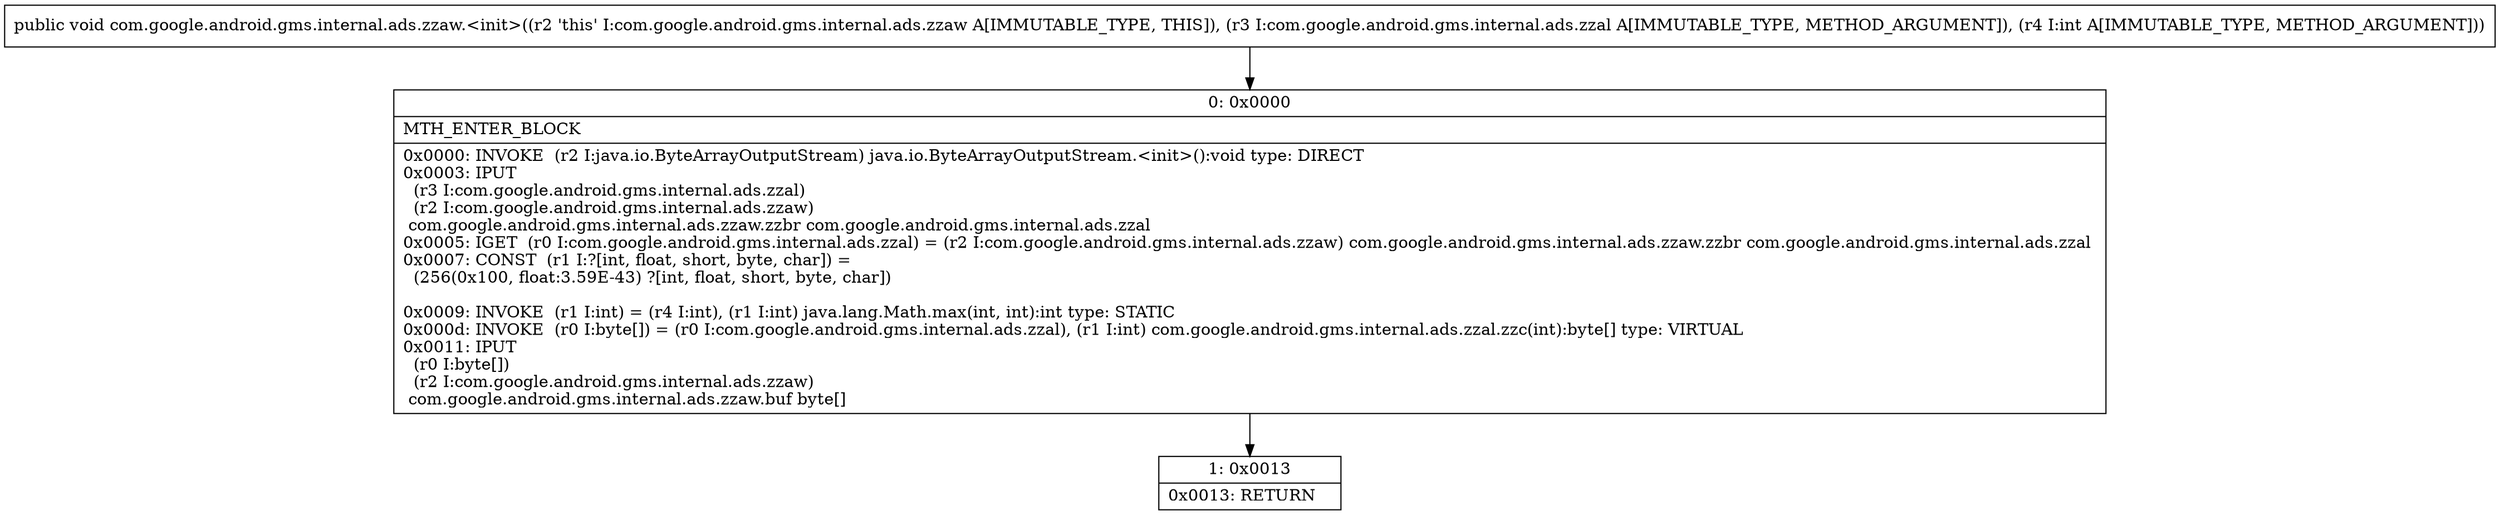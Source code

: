 digraph "CFG forcom.google.android.gms.internal.ads.zzaw.\<init\>(Lcom\/google\/android\/gms\/internal\/ads\/zzal;I)V" {
Node_0 [shape=record,label="{0\:\ 0x0000|MTH_ENTER_BLOCK\l|0x0000: INVOKE  (r2 I:java.io.ByteArrayOutputStream) java.io.ByteArrayOutputStream.\<init\>():void type: DIRECT \l0x0003: IPUT  \l  (r3 I:com.google.android.gms.internal.ads.zzal)\l  (r2 I:com.google.android.gms.internal.ads.zzaw)\l com.google.android.gms.internal.ads.zzaw.zzbr com.google.android.gms.internal.ads.zzal \l0x0005: IGET  (r0 I:com.google.android.gms.internal.ads.zzal) = (r2 I:com.google.android.gms.internal.ads.zzaw) com.google.android.gms.internal.ads.zzaw.zzbr com.google.android.gms.internal.ads.zzal \l0x0007: CONST  (r1 I:?[int, float, short, byte, char]) = \l  (256(0x100, float:3.59E\-43) ?[int, float, short, byte, char])\l \l0x0009: INVOKE  (r1 I:int) = (r4 I:int), (r1 I:int) java.lang.Math.max(int, int):int type: STATIC \l0x000d: INVOKE  (r0 I:byte[]) = (r0 I:com.google.android.gms.internal.ads.zzal), (r1 I:int) com.google.android.gms.internal.ads.zzal.zzc(int):byte[] type: VIRTUAL \l0x0011: IPUT  \l  (r0 I:byte[])\l  (r2 I:com.google.android.gms.internal.ads.zzaw)\l com.google.android.gms.internal.ads.zzaw.buf byte[] \l}"];
Node_1 [shape=record,label="{1\:\ 0x0013|0x0013: RETURN   \l}"];
MethodNode[shape=record,label="{public void com.google.android.gms.internal.ads.zzaw.\<init\>((r2 'this' I:com.google.android.gms.internal.ads.zzaw A[IMMUTABLE_TYPE, THIS]), (r3 I:com.google.android.gms.internal.ads.zzal A[IMMUTABLE_TYPE, METHOD_ARGUMENT]), (r4 I:int A[IMMUTABLE_TYPE, METHOD_ARGUMENT])) }"];
MethodNode -> Node_0;
Node_0 -> Node_1;
}

